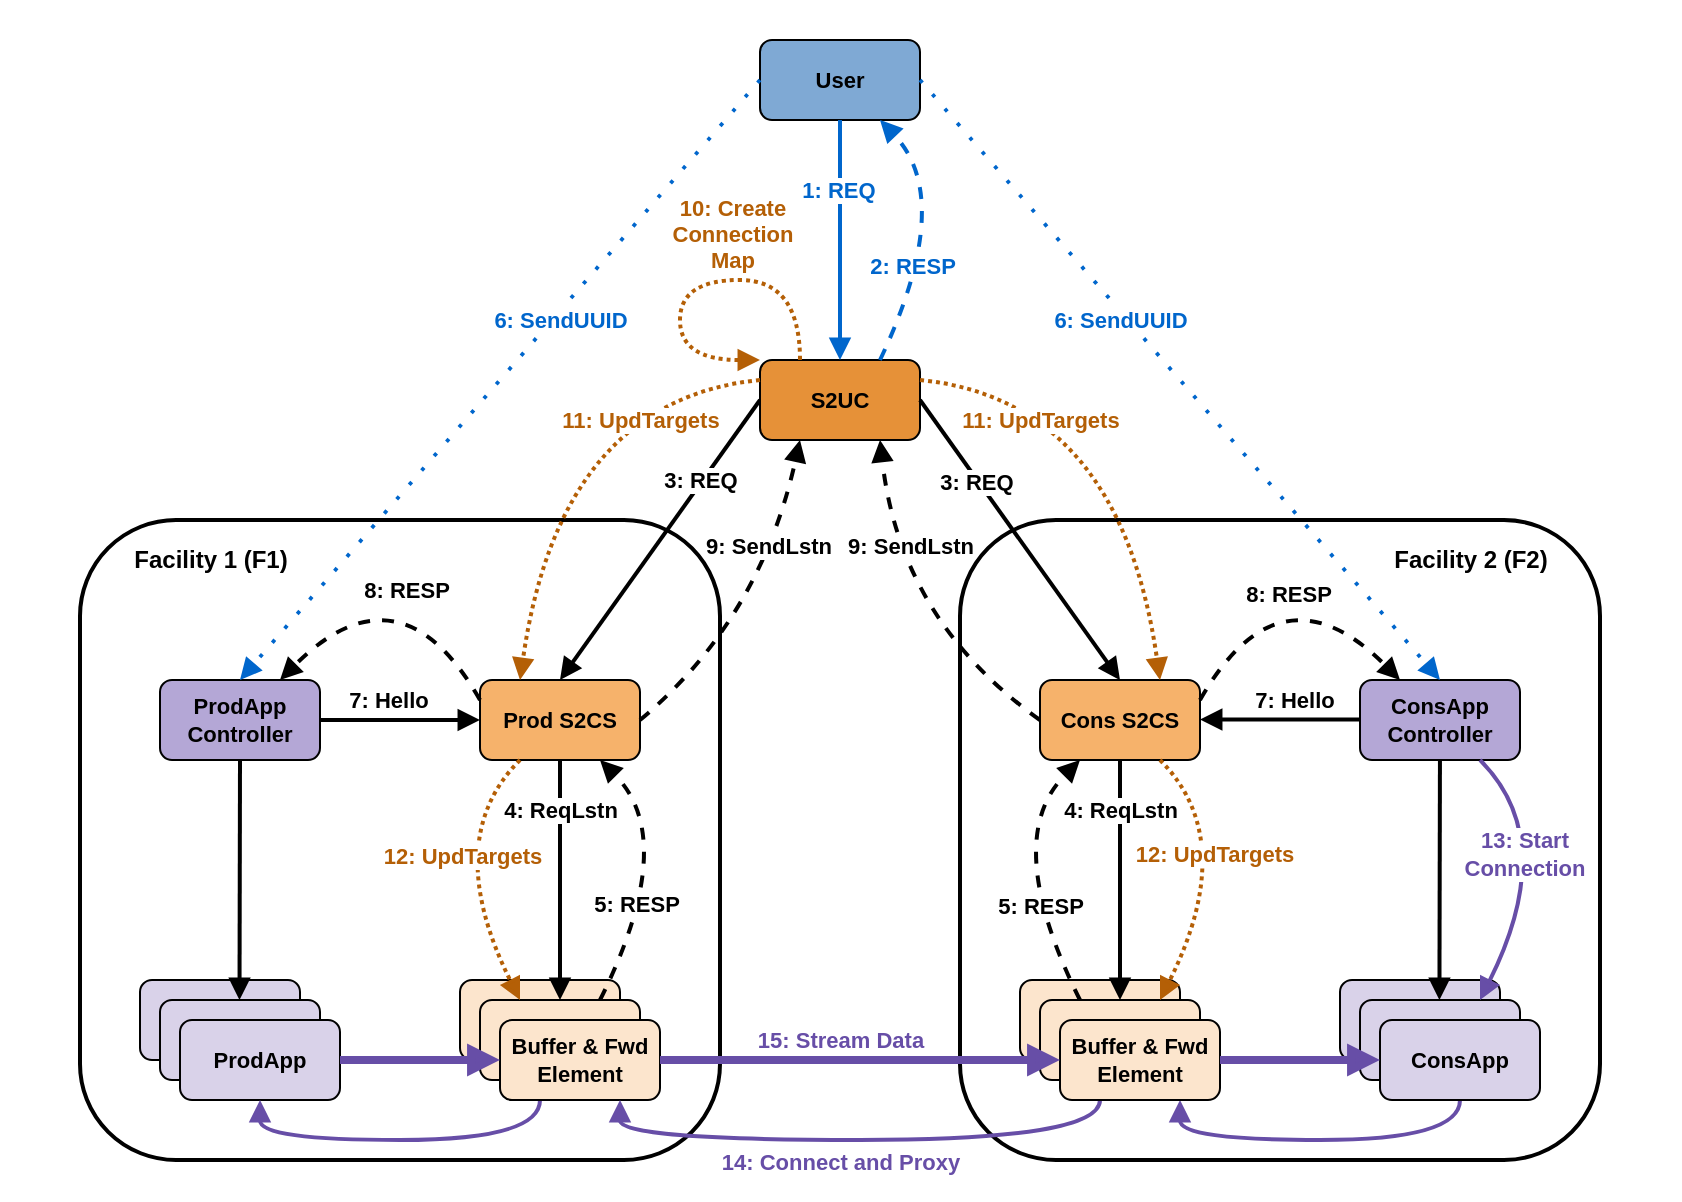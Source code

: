 <mxfile version="14.9.3" type="device"><diagram id="SZLrVrYssG641vImuK1C" name="Page-1"><mxGraphModel dx="1550" dy="917" grid="1" gridSize="10" guides="1" tooltips="1" connect="1" arrows="1" fold="1" page="1" pageScale="1" pageWidth="840" pageHeight="100" math="0" shadow="0"><root><mxCell id="0"/><mxCell id="1" parent="0"/><mxCell id="CcEEF7Ig4hNzmsdr6lzL-4" value="" style="rounded=1;whiteSpace=wrap;html=1;strokeWidth=2;fillColor=none;" parent="1" vertex="1"><mxGeometry x="40" y="160" width="320" height="320" as="geometry"/></mxCell><mxCell id="CcEEF7Ig4hNzmsdr6lzL-6" value="&lt;b style=&quot;font-size: 11px;&quot;&gt;Prod S2CS&lt;/b&gt;" style="rounded=1;whiteSpace=wrap;html=1;fillColor=#f6b26bff;fontSize=11;" parent="1" vertex="1"><mxGeometry x="240" y="240" width="80" height="40" as="geometry"/></mxCell><mxCell id="CcEEF7Ig4hNzmsdr6lzL-7" value="&lt;b style=&quot;font-size: 11px;&quot;&gt;ProdApp Controller&lt;/b&gt;" style="rounded=1;whiteSpace=wrap;html=1;fillColor=#b4a7d6ff;fontSize=11;" parent="1" vertex="1"><mxGeometry x="80" y="240" width="80" height="40" as="geometry"/></mxCell><mxCell id="CcEEF7Ig4hNzmsdr6lzL-8" value="" style="rounded=1;whiteSpace=wrap;html=1;fillColor=#d9d2e9ff;" parent="1" vertex="1"><mxGeometry x="70" y="390" width="80" height="40" as="geometry"/></mxCell><mxCell id="CcEEF7Ig4hNzmsdr6lzL-9" value="" style="rounded=1;whiteSpace=wrap;html=1;fillColor=#d9d2e9ff;" parent="1" vertex="1"><mxGeometry x="80" y="400" width="80" height="40" as="geometry"/></mxCell><mxCell id="CcEEF7Ig4hNzmsdr6lzL-10" value="&lt;b style=&quot;font-size: 11px;&quot;&gt;ProdApp&lt;/b&gt;" style="rounded=1;whiteSpace=wrap;html=1;fillColor=#d9d2e9ff;fontSize=11;" parent="1" vertex="1"><mxGeometry x="90" y="410" width="80" height="40" as="geometry"/></mxCell><mxCell id="CcEEF7Ig4hNzmsdr6lzL-11" value="" style="rounded=1;whiteSpace=wrap;html=1;fillColor=#fce5cdff;" parent="1" vertex="1"><mxGeometry x="230" y="390" width="80" height="40" as="geometry"/></mxCell><mxCell id="CcEEF7Ig4hNzmsdr6lzL-12" value="" style="rounded=1;whiteSpace=wrap;html=1;fillColor=#fce5cdff;" parent="1" vertex="1"><mxGeometry x="240" y="400" width="80" height="40" as="geometry"/></mxCell><mxCell id="Dwi4WkcWEXnGdp3cXi5k-61" style="edgeStyle=orthogonalEdgeStyle;curved=1;orthogonalLoop=1;jettySize=auto;html=1;exitX=0.25;exitY=1;exitDx=0;exitDy=0;entryX=0.5;entryY=1;entryDx=0;entryDy=0;fontColor=#674ea7;endArrow=block;endFill=1;strokeColor=#674ea7;strokeWidth=2;verticalAlign=middle;" parent="1" source="CcEEF7Ig4hNzmsdr6lzL-13" target="CcEEF7Ig4hNzmsdr6lzL-10" edge="1"><mxGeometry relative="1" as="geometry"/></mxCell><mxCell id="CcEEF7Ig4hNzmsdr6lzL-13" value="&lt;b style=&quot;font-size: 11px;&quot;&gt;Buffer &amp;amp; Fwd Element&lt;/b&gt;" style="rounded=1;whiteSpace=wrap;html=1;fillColor=#fce5cdff;fontSize=11;" parent="1" vertex="1"><mxGeometry x="250" y="410" width="80" height="40" as="geometry"/></mxCell><mxCell id="CcEEF7Ig4hNzmsdr6lzL-15" value="&lt;b&gt;3: REQ&lt;/b&gt;" style="rounded=0;orthogonalLoop=1;jettySize=auto;exitX=0;exitY=0.5;exitDx=0;exitDy=0;entryX=0.5;entryY=0;entryDx=0;entryDy=0;endArrow=block;endFill=1;strokeWidth=2;horizontal=1;verticalAlign=middle;labelBorderColor=none;fontFamily=Helvetica;html=1;labelPosition=center;verticalLabelPosition=middle;align=center;" parent="1" source="CcEEF7Ig4hNzmsdr6lzL-14" target="CcEEF7Ig4hNzmsdr6lzL-6" edge="1"><mxGeometry x="-0.419" y="-1" relative="1" as="geometry"><mxPoint as="offset"/></mxGeometry></mxCell><mxCell id="Dwi4WkcWEXnGdp3cXi5k-10" style="edgeStyle=orthogonalEdgeStyle;rounded=0;orthogonalLoop=1;jettySize=auto;html=1;exitX=0.5;exitY=0;exitDx=0;exitDy=0;verticalAlign=middle;entryX=0.5;entryY=0;entryDx=0;entryDy=0;" parent="1" source="CcEEF7Ig4hNzmsdr6lzL-14" target="CcEEF7Ig4hNzmsdr6lzL-14" edge="1"><mxGeometry relative="1" as="geometry"><mxPoint x="400" y="50" as="targetPoint"/></mxGeometry></mxCell><mxCell id="CcEEF7Ig4hNzmsdr6lzL-14" value="&lt;b style=&quot;font-size: 11px;&quot;&gt;S2UC&lt;/b&gt;" style="rounded=1;whiteSpace=wrap;html=1;fontSize=11;fillColor=#e69138ff;" parent="1" vertex="1"><mxGeometry x="380" y="80" width="80" height="40" as="geometry"/></mxCell><mxCell id="CcEEF7Ig4hNzmsdr6lzL-16" style="rounded=0;orthogonalLoop=1;jettySize=auto;html=1;exitX=0.5;exitY=1;exitDx=0;exitDy=0;entryX=0.5;entryY=0;entryDx=0;entryDy=0;endArrow=block;endFill=1;strokeWidth=2;" parent="1" source="CcEEF7Ig4hNzmsdr6lzL-6" target="CcEEF7Ig4hNzmsdr6lzL-12" edge="1"><mxGeometry relative="1" as="geometry"><mxPoint x="320" y="270" as="sourcePoint"/><mxPoint x="220" y="330" as="targetPoint"/></mxGeometry></mxCell><mxCell id="Dwi4WkcWEXnGdp3cXi5k-4" value="&lt;b&gt;4: ReqLstn&lt;/b&gt;" style="edgeLabel;html=1;align=center;verticalAlign=middle;resizable=0;points=[];" parent="CcEEF7Ig4hNzmsdr6lzL-16" vertex="1" connectable="0"><mxGeometry x="-0.251" y="-2" relative="1" as="geometry"><mxPoint x="2" y="-20" as="offset"/></mxGeometry></mxCell><mxCell id="CcEEF7Ig4hNzmsdr6lzL-17" style="orthogonalLoop=1;jettySize=auto;html=1;endArrow=block;endFill=1;strokeWidth=2;dashed=1;curved=1;entryX=0.75;entryY=1;entryDx=0;entryDy=0;" parent="1" target="CcEEF7Ig4hNzmsdr6lzL-6" edge="1"><mxGeometry relative="1" as="geometry"><mxPoint x="300" y="400" as="sourcePoint"/><mxPoint x="300" y="240" as="targetPoint"/><Array as="points"><mxPoint x="340" y="320"/></Array></mxGeometry></mxCell><mxCell id="Dwi4WkcWEXnGdp3cXi5k-5" value="&lt;b&gt;5: RESP&lt;/b&gt;" style="edgeLabel;html=1;align=center;verticalAlign=middle;resizable=0;points=[];" parent="CcEEF7Ig4hNzmsdr6lzL-17" vertex="1" connectable="0"><mxGeometry x="-0.131" y="14" relative="1" as="geometry"><mxPoint x="2" y="15" as="offset"/></mxGeometry></mxCell><mxCell id="CcEEF7Ig4hNzmsdr6lzL-18" style="orthogonalLoop=1;jettySize=auto;html=1;endArrow=block;endFill=1;strokeWidth=2;dashed=1;fillColor=#ffe6cc;strokeColor=#b45f06;curved=1;dashPattern=1 1;exitX=0.25;exitY=1;exitDx=0;exitDy=0;" parent="1" source="CcEEF7Ig4hNzmsdr6lzL-6" edge="1"><mxGeometry relative="1" as="geometry"><mxPoint x="260" y="240" as="sourcePoint"/><mxPoint x="260" y="400" as="targetPoint"/><Array as="points"><mxPoint x="220" y="320"/></Array></mxGeometry></mxCell><mxCell id="Dwi4WkcWEXnGdp3cXi5k-15" value="&lt;b&gt;&lt;font color=&quot;#b45f06&quot;&gt;12: UpdTargets&lt;/font&gt;&lt;/b&gt;" style="edgeLabel;html=1;align=center;verticalAlign=middle;resizable=0;points=[];" parent="CcEEF7Ig4hNzmsdr6lzL-18" vertex="1" connectable="0"><mxGeometry x="-0.204" y="11" relative="1" as="geometry"><mxPoint y="11" as="offset"/></mxGeometry></mxCell><mxCell id="CcEEF7Ig4hNzmsdr6lzL-19" style="rounded=0;orthogonalLoop=1;jettySize=auto;html=1;exitX=1;exitY=0.5;exitDx=0;exitDy=0;entryX=0;entryY=0.5;entryDx=0;entryDy=0;endArrow=block;endFill=1;strokeWidth=2;" parent="1" source="CcEEF7Ig4hNzmsdr6lzL-7" target="CcEEF7Ig4hNzmsdr6lzL-6" edge="1"><mxGeometry relative="1" as="geometry"><mxPoint x="170" y="220" as="sourcePoint"/><mxPoint x="170" y="380" as="targetPoint"/></mxGeometry></mxCell><mxCell id="Dwi4WkcWEXnGdp3cXi5k-7" value="&lt;b&gt;7: Hello&lt;/b&gt;" style="edgeLabel;html=1;align=center;verticalAlign=middle;resizable=0;points=[];" parent="CcEEF7Ig4hNzmsdr6lzL-19" vertex="1" connectable="0"><mxGeometry x="-0.16" relative="1" as="geometry"><mxPoint y="-10" as="offset"/></mxGeometry></mxCell><mxCell id="CcEEF7Ig4hNzmsdr6lzL-20" style="orthogonalLoop=1;jettySize=auto;html=1;endArrow=block;endFill=1;strokeWidth=2;dashed=1;entryX=0.75;entryY=0;entryDx=0;entryDy=0;exitX=0;exitY=0.25;exitDx=0;exitDy=0;curved=1;" parent="1" source="CcEEF7Ig4hNzmsdr6lzL-6" target="CcEEF7Ig4hNzmsdr6lzL-7" edge="1"><mxGeometry relative="1" as="geometry"><mxPoint x="310" y="410" as="sourcePoint"/><mxPoint x="310" y="250" as="targetPoint"/><Array as="points"><mxPoint x="200" y="180"/></Array></mxGeometry></mxCell><mxCell id="Dwi4WkcWEXnGdp3cXi5k-8" value="&lt;b&gt;8: RESP&lt;/b&gt;" style="edgeLabel;html=1;align=center;verticalAlign=middle;resizable=0;points=[];" parent="CcEEF7Ig4hNzmsdr6lzL-20" vertex="1" connectable="0"><mxGeometry x="0.018" y="12" relative="1" as="geometry"><mxPoint x="-3" y="4" as="offset"/></mxGeometry></mxCell><mxCell id="CcEEF7Ig4hNzmsdr6lzL-21" style="rounded=0;orthogonalLoop=1;jettySize=auto;html=1;entryX=0.5;entryY=0;entryDx=0;entryDy=0;endArrow=block;endFill=1;strokeWidth=2;" parent="1" edge="1"><mxGeometry relative="1" as="geometry"><mxPoint x="120" y="280" as="sourcePoint"/><mxPoint x="119.75" y="400" as="targetPoint"/></mxGeometry></mxCell><mxCell id="CcEEF7Ig4hNzmsdr6lzL-22" style="orthogonalLoop=1;jettySize=auto;html=1;endArrow=block;endFill=1;strokeWidth=2;dashed=1;entryX=0.25;entryY=0;entryDx=0;entryDy=0;exitX=0;exitY=0.25;exitDx=0;exitDy=0;strokeColor=#B45F06;curved=1;dashPattern=1 1;" parent="1" source="CcEEF7Ig4hNzmsdr6lzL-14" target="CcEEF7Ig4hNzmsdr6lzL-6" edge="1"><mxGeometry relative="1" as="geometry"><mxPoint x="130" y="210" as="sourcePoint"/><mxPoint x="250" y="230" as="targetPoint"/><Array as="points"><mxPoint x="280" y="100"/></Array></mxGeometry></mxCell><mxCell id="Dwi4WkcWEXnGdp3cXi5k-13" value="&lt;b&gt;&lt;font color=&quot;#b45f06&quot;&gt;11: UpdTargets&lt;/font&gt;&lt;/b&gt;" style="edgeLabel;html=1;align=center;verticalAlign=middle;resizable=0;points=[];labelBorderColor=none;" parent="CcEEF7Ig4hNzmsdr6lzL-22" vertex="1" connectable="0"><mxGeometry x="-0.269" y="19" relative="1" as="geometry"><mxPoint x="26" y="-8" as="offset"/></mxGeometry></mxCell><mxCell id="CcEEF7Ig4hNzmsdr6lzL-24" style="orthogonalLoop=1;jettySize=auto;html=1;endArrow=block;endFill=1;strokeWidth=2;dashed=1;curved=1;" parent="1" edge="1"><mxGeometry relative="1" as="geometry"><mxPoint x="320" y="260" as="sourcePoint"/><mxPoint x="400" y="120" as="targetPoint"/><Array as="points"><mxPoint x="380" y="210"/></Array></mxGeometry></mxCell><mxCell id="Dwi4WkcWEXnGdp3cXi5k-16" value="&lt;b&gt;Facility 1 (F1)&lt;/b&gt;" style="text;html=1;align=center;verticalAlign=middle;resizable=0;points=[];autosize=1;strokeColor=none;" parent="1" vertex="1"><mxGeometry x="60" y="170" width="90" height="20" as="geometry"/></mxCell><mxCell id="Dwi4WkcWEXnGdp3cXi5k-17" value="" style="rounded=1;whiteSpace=wrap;html=1;strokeWidth=2;fillColor=none;" parent="1" vertex="1"><mxGeometry x="480" y="160" width="320" height="320" as="geometry"/></mxCell><mxCell id="Dwi4WkcWEXnGdp3cXi5k-18" value="&lt;b style=&quot;font-size: 11px;&quot;&gt;Cons S2CS&lt;/b&gt;" style="rounded=1;whiteSpace=wrap;html=1;fillColor=#f6b26bff;fontSize=11;" parent="1" vertex="1"><mxGeometry x="520" y="240" width="80" height="40" as="geometry"/></mxCell><mxCell id="Dwi4WkcWEXnGdp3cXi5k-19" value="&lt;b style=&quot;font-size: 11px;&quot;&gt;ConsApp Controller&lt;/b&gt;" style="rounded=1;whiteSpace=wrap;html=1;fillColor=#b4a7d6ff;fontSize=11;" parent="1" vertex="1"><mxGeometry x="680" y="240" width="80" height="40" as="geometry"/></mxCell><mxCell id="Dwi4WkcWEXnGdp3cXi5k-20" value="" style="rounded=1;whiteSpace=wrap;html=1;fillColor=#d9d2e9ff;" parent="1" vertex="1"><mxGeometry x="670" y="390" width="80" height="40" as="geometry"/></mxCell><mxCell id="Dwi4WkcWEXnGdp3cXi5k-21" value="" style="rounded=1;whiteSpace=wrap;html=1;fillColor=#d9d2e9ff;" parent="1" vertex="1"><mxGeometry x="680" y="400" width="80" height="40" as="geometry"/></mxCell><mxCell id="Dwi4WkcWEXnGdp3cXi5k-58" style="edgeStyle=orthogonalEdgeStyle;curved=1;orthogonalLoop=1;jettySize=auto;html=1;exitX=0.5;exitY=1;exitDx=0;exitDy=0;entryX=0.75;entryY=1;entryDx=0;entryDy=0;fontColor=#674ea7;endArrow=block;endFill=1;strokeColor=#674ea7;strokeWidth=2;verticalAlign=middle;" parent="1" source="Dwi4WkcWEXnGdp3cXi5k-22" target="Dwi4WkcWEXnGdp3cXi5k-25" edge="1"><mxGeometry relative="1" as="geometry"/></mxCell><mxCell id="Dwi4WkcWEXnGdp3cXi5k-22" value="&lt;b style=&quot;font-size: 11px;&quot;&gt;ConsApp&lt;/b&gt;" style="rounded=1;whiteSpace=wrap;html=1;fillColor=#d9d2e9ff;fontSize=11;" parent="1" vertex="1"><mxGeometry x="690" y="410" width="80" height="40" as="geometry"/></mxCell><mxCell id="Dwi4WkcWEXnGdp3cXi5k-23" value="" style="rounded=1;whiteSpace=wrap;html=1;fillColor=#fce5cdff;" parent="1" vertex="1"><mxGeometry x="510" y="390" width="80" height="40" as="geometry"/></mxCell><mxCell id="Dwi4WkcWEXnGdp3cXi5k-24" value="" style="rounded=1;whiteSpace=wrap;html=1;fillColor=#fce5cdff;" parent="1" vertex="1"><mxGeometry x="520" y="400" width="80" height="40" as="geometry"/></mxCell><mxCell id="Dwi4WkcWEXnGdp3cXi5k-60" style="edgeStyle=orthogonalEdgeStyle;curved=1;orthogonalLoop=1;jettySize=auto;html=1;exitX=0.25;exitY=1;exitDx=0;exitDy=0;entryX=0.75;entryY=1;entryDx=0;entryDy=0;fontColor=#674ea7;endArrow=block;endFill=1;strokeColor=#674ea7;strokeWidth=2;verticalAlign=middle;" parent="1" source="Dwi4WkcWEXnGdp3cXi5k-25" target="CcEEF7Ig4hNzmsdr6lzL-13" edge="1"><mxGeometry relative="1" as="geometry"><Array as="points"><mxPoint x="550" y="470"/><mxPoint x="310" y="470"/></Array></mxGeometry></mxCell><mxCell id="Dwi4WkcWEXnGdp3cXi5k-62" value="&lt;b&gt;14: Connect and Proxy&lt;/b&gt;" style="edgeLabel;html=1;align=center;verticalAlign=middle;resizable=0;points=[];fontColor=#674ea7;" parent="Dwi4WkcWEXnGdp3cXi5k-60" vertex="1" connectable="0"><mxGeometry x="0.056" relative="1" as="geometry"><mxPoint x="-2" y="11" as="offset"/></mxGeometry></mxCell><mxCell id="Dwi4WkcWEXnGdp3cXi5k-25" value="&lt;b style=&quot;font-size: 11px;&quot;&gt;Buffer &amp;amp; Fwd Element&lt;/b&gt;" style="rounded=1;whiteSpace=wrap;html=1;fillColor=#fce5cdff;fontSize=11;" parent="1" vertex="1"><mxGeometry x="530" y="410" width="80" height="40" as="geometry"/></mxCell><mxCell id="Dwi4WkcWEXnGdp3cXi5k-26" style="rounded=0;orthogonalLoop=1;jettySize=auto;html=1;exitX=0.5;exitY=1;exitDx=0;exitDy=0;entryX=0.5;entryY=0;entryDx=0;entryDy=0;endArrow=block;endFill=1;strokeWidth=2;" parent="1" source="Dwi4WkcWEXnGdp3cXi5k-18" target="Dwi4WkcWEXnGdp3cXi5k-24" edge="1"><mxGeometry relative="1" as="geometry"><mxPoint x="760" y="270" as="sourcePoint"/><mxPoint x="660" y="330" as="targetPoint"/></mxGeometry></mxCell><mxCell id="Dwi4WkcWEXnGdp3cXi5k-27" value="&lt;b&gt;4: ReqLstn&lt;/b&gt;" style="edgeLabel;html=1;align=center;verticalAlign=middle;resizable=0;points=[];" parent="Dwi4WkcWEXnGdp3cXi5k-26" vertex="1" connectable="0"><mxGeometry x="-0.251" y="-2" relative="1" as="geometry"><mxPoint x="2" y="-20" as="offset"/></mxGeometry></mxCell><mxCell id="Dwi4WkcWEXnGdp3cXi5k-37" value="&lt;b&gt;Facility 2 (F2)&lt;/b&gt;" style="text;html=1;align=center;verticalAlign=middle;resizable=0;points=[];autosize=1;strokeColor=none;" parent="1" vertex="1"><mxGeometry x="690" y="170" width="90" height="20" as="geometry"/></mxCell><mxCell id="Dwi4WkcWEXnGdp3cXi5k-38" style="orthogonalLoop=1;jettySize=auto;html=1;endArrow=block;endFill=1;strokeWidth=2;dashed=1;curved=1;entryX=0.75;entryY=1;entryDx=0;entryDy=0;" parent="1" edge="1"><mxGeometry relative="1" as="geometry"><mxPoint x="540" y="400" as="sourcePoint"/><mxPoint x="540" y="280" as="targetPoint"/><Array as="points"><mxPoint x="500" y="320"/></Array></mxGeometry></mxCell><mxCell id="Dwi4WkcWEXnGdp3cXi5k-39" value="&lt;b&gt;5: RESP&lt;/b&gt;" style="edgeLabel;html=1;align=center;verticalAlign=middle;resizable=0;points=[];" parent="Dwi4WkcWEXnGdp3cXi5k-38" vertex="1" connectable="0"><mxGeometry x="-0.131" y="14" relative="1" as="geometry"><mxPoint x="21" y="3" as="offset"/></mxGeometry></mxCell><mxCell id="Dwi4WkcWEXnGdp3cXi5k-40" style="orthogonalLoop=1;jettySize=auto;html=1;endArrow=block;endFill=1;strokeWidth=2;dashed=1;fillColor=#ffe6cc;strokeColor=#b45f06;curved=1;dashPattern=1 1;exitX=0.25;exitY=1;exitDx=0;exitDy=0;" parent="1" edge="1"><mxGeometry relative="1" as="geometry"><mxPoint x="580" y="280" as="sourcePoint"/><mxPoint x="580" y="400" as="targetPoint"/><Array as="points"><mxPoint x="620" y="320"/></Array></mxGeometry></mxCell><mxCell id="Dwi4WkcWEXnGdp3cXi5k-41" value="&lt;b&gt;&lt;font color=&quot;#b45f06&quot;&gt;12: UpdTargets&lt;/font&gt;&lt;/b&gt;" style="edgeLabel;html=1;align=center;verticalAlign=middle;resizable=0;points=[];" parent="Dwi4WkcWEXnGdp3cXi5k-40" vertex="1" connectable="0"><mxGeometry x="-0.204" y="11" relative="1" as="geometry"><mxPoint x="-22" y="1" as="offset"/></mxGeometry></mxCell><mxCell id="Dwi4WkcWEXnGdp3cXi5k-42" value="&lt;b&gt;3: REQ&lt;/b&gt;" style="rounded=0;orthogonalLoop=1;jettySize=auto;exitX=1;exitY=0.5;exitDx=0;exitDy=0;entryX=0.5;entryY=0;entryDx=0;entryDy=0;endArrow=block;endFill=1;strokeWidth=2;horizontal=1;verticalAlign=middle;labelBorderColor=none;fontFamily=Helvetica;html=1;labelPosition=center;verticalLabelPosition=middle;align=center;" parent="1" source="CcEEF7Ig4hNzmsdr6lzL-14" target="Dwi4WkcWEXnGdp3cXi5k-18" edge="1"><mxGeometry x="-0.419" y="-1" relative="1" as="geometry"><mxPoint as="offset"/><mxPoint x="490" y="110" as="sourcePoint"/><mxPoint x="390" y="250" as="targetPoint"/></mxGeometry></mxCell><mxCell id="Dwi4WkcWEXnGdp3cXi5k-43" style="orthogonalLoop=1;jettySize=auto;html=1;endArrow=block;endFill=1;strokeWidth=2;dashed=1;entryX=0.75;entryY=0;entryDx=0;entryDy=0;exitX=1;exitY=0.25;exitDx=0;exitDy=0;strokeColor=#B45F06;curved=1;dashPattern=1 1;" parent="1" source="CcEEF7Ig4hNzmsdr6lzL-14" target="Dwi4WkcWEXnGdp3cXi5k-18" edge="1"><mxGeometry relative="1" as="geometry"><mxPoint x="545" y="120" as="sourcePoint"/><mxPoint x="425" y="260" as="targetPoint"/><Array as="points"><mxPoint x="560" y="100"/></Array></mxGeometry></mxCell><mxCell id="Dwi4WkcWEXnGdp3cXi5k-44" value="&lt;b&gt;&lt;font color=&quot;#b45f06&quot;&gt;11: UpdTargets&lt;/font&gt;&lt;/b&gt;" style="edgeLabel;html=1;align=center;verticalAlign=middle;resizable=0;points=[];labelBorderColor=none;" parent="Dwi4WkcWEXnGdp3cXi5k-43" vertex="1" connectable="0"><mxGeometry x="-0.269" y="19" relative="1" as="geometry"><mxPoint x="-30" y="30" as="offset"/></mxGeometry></mxCell><mxCell id="Dwi4WkcWEXnGdp3cXi5k-47" style="rounded=0;orthogonalLoop=1;jettySize=auto;html=1;exitX=1;exitY=0.5;exitDx=0;exitDy=0;entryX=0;entryY=0.5;entryDx=0;entryDy=0;endArrow=block;endFill=1;strokeWidth=2;" parent="1" edge="1"><mxGeometry relative="1" as="geometry"><mxPoint x="680" y="259.72" as="sourcePoint"/><mxPoint x="600" y="259.72" as="targetPoint"/></mxGeometry></mxCell><mxCell id="Dwi4WkcWEXnGdp3cXi5k-48" value="&lt;b&gt;7: Hello&lt;/b&gt;" style="edgeLabel;html=1;align=center;verticalAlign=middle;resizable=0;points=[];" parent="Dwi4WkcWEXnGdp3cXi5k-47" vertex="1" connectable="0"><mxGeometry x="-0.16" relative="1" as="geometry"><mxPoint y="-10" as="offset"/></mxGeometry></mxCell><mxCell id="Dwi4WkcWEXnGdp3cXi5k-49" style="orthogonalLoop=1;jettySize=auto;html=1;endArrow=block;endFill=1;strokeWidth=2;dashed=1;entryX=0.25;entryY=0;entryDx=0;entryDy=0;exitX=1;exitY=0.25;exitDx=0;exitDy=0;curved=1;" parent="1" source="Dwi4WkcWEXnGdp3cXi5k-18" target="Dwi4WkcWEXnGdp3cXi5k-19" edge="1"><mxGeometry relative="1" as="geometry"><mxPoint x="600" y="230" as="sourcePoint"/><mxPoint x="720" y="240" as="targetPoint"/><Array as="points"><mxPoint x="640" y="180"/></Array></mxGeometry></mxCell><mxCell id="Dwi4WkcWEXnGdp3cXi5k-50" value="&lt;b&gt;8: RESP&lt;/b&gt;" style="edgeLabel;html=1;align=center;verticalAlign=middle;resizable=0;points=[];" parent="Dwi4WkcWEXnGdp3cXi5k-49" vertex="1" connectable="0"><mxGeometry x="0.018" y="12" relative="1" as="geometry"><mxPoint x="-7" y="23" as="offset"/></mxGeometry></mxCell><mxCell id="Dwi4WkcWEXnGdp3cXi5k-52" style="orthogonalLoop=1;jettySize=auto;html=1;endArrow=block;endFill=1;strokeWidth=2;dashed=1;entryX=0.75;entryY=1;entryDx=0;entryDy=0;curved=1;exitX=0;exitY=0.5;exitDx=0;exitDy=0;" parent="1" source="Dwi4WkcWEXnGdp3cXi5k-18" target="CcEEF7Ig4hNzmsdr6lzL-14" edge="1"><mxGeometry relative="1" as="geometry"><mxPoint x="380" y="300" as="sourcePoint"/><mxPoint x="480" y="160" as="targetPoint"/><Array as="points"><mxPoint x="450" y="210"/></Array></mxGeometry></mxCell><mxCell id="Dwi4WkcWEXnGdp3cXi5k-53" value="&lt;b&gt;9: SendLstn&lt;/b&gt;" style="edgeLabel;html=1;align=center;verticalAlign=middle;resizable=0;points=[];" parent="Dwi4WkcWEXnGdp3cXi5k-52" vertex="1" connectable="0"><mxGeometry x="0.048" y="9" relative="1" as="geometry"><mxPoint x="-57" y="-32" as="offset"/></mxGeometry></mxCell><mxCell id="Dwi4WkcWEXnGdp3cXi5k-54" style="rounded=0;orthogonalLoop=1;jettySize=auto;html=1;entryX=0.5;entryY=0;entryDx=0;entryDy=0;endArrow=block;endFill=1;strokeWidth=2;" parent="1" edge="1"><mxGeometry relative="1" as="geometry"><mxPoint x="719.97" y="280" as="sourcePoint"/><mxPoint x="719.72" y="400" as="targetPoint"/></mxGeometry></mxCell><mxCell id="Dwi4WkcWEXnGdp3cXi5k-55" value="&lt;b&gt;9: SendLstn&lt;/b&gt;" style="edgeLabel;html=1;align=center;verticalAlign=middle;resizable=0;points=[];" parent="1" vertex="1" connectable="0"><mxGeometry x="455.0" y="173.003" as="geometry"/></mxCell><mxCell id="Dwi4WkcWEXnGdp3cXi5k-56" style="orthogonalLoop=1;jettySize=auto;html=1;endArrow=block;endFill=1;strokeWidth=2;fillColor=#ffe6cc;curved=1;exitX=0.75;exitY=1;exitDx=0;exitDy=0;strokeColor=#674ea7;" parent="1" source="Dwi4WkcWEXnGdp3cXi5k-19" edge="1"><mxGeometry relative="1" as="geometry"><mxPoint x="740" y="280" as="sourcePoint"/><mxPoint x="740" y="400" as="targetPoint"/><Array as="points"><mxPoint x="780" y="320"/></Array></mxGeometry></mxCell><mxCell id="Dwi4WkcWEXnGdp3cXi5k-57" value="&lt;b&gt;&lt;font&gt;13: Start&lt;br&gt;Connection&lt;br&gt;&lt;/font&gt;&lt;/b&gt;" style="edgeLabel;html=1;align=center;verticalAlign=middle;resizable=0;points=[];fontColor=#674ea7;" parent="Dwi4WkcWEXnGdp3cXi5k-56" vertex="1" connectable="0"><mxGeometry x="-0.204" y="11" relative="1" as="geometry"><mxPoint x="-27" y="1" as="offset"/></mxGeometry></mxCell><mxCell id="Dwi4WkcWEXnGdp3cXi5k-64" value="&lt;b&gt;15: Stream Data&lt;/b&gt;" style="edgeStyle=orthogonalEdgeStyle;curved=1;orthogonalLoop=1;jettySize=auto;html=1;exitX=1;exitY=0.5;exitDx=0;exitDy=0;entryX=0;entryY=0.5;entryDx=0;entryDy=0;fontColor=#674ea7;endArrow=block;endFill=1;strokeColor=#674ea7;strokeWidth=4;verticalAlign=middle;" parent="1" source="CcEEF7Ig4hNzmsdr6lzL-13" target="Dwi4WkcWEXnGdp3cXi5k-25" edge="1"><mxGeometry x="-0.1" y="10" relative="1" as="geometry"><mxPoint as="offset"/></mxGeometry></mxCell><mxCell id="Dwi4WkcWEXnGdp3cXi5k-63" style="edgeStyle=orthogonalEdgeStyle;curved=1;orthogonalLoop=1;jettySize=auto;html=1;exitX=1;exitY=0.5;exitDx=0;exitDy=0;entryX=0;entryY=0.5;entryDx=0;entryDy=0;fontColor=#674ea7;endArrow=block;endFill=1;strokeColor=#674ea7;strokeWidth=4;verticalAlign=middle;" parent="1" source="CcEEF7Ig4hNzmsdr6lzL-10" target="CcEEF7Ig4hNzmsdr6lzL-13" edge="1"><mxGeometry relative="1" as="geometry"/></mxCell><mxCell id="Dwi4WkcWEXnGdp3cXi5k-65" style="edgeStyle=orthogonalEdgeStyle;curved=1;orthogonalLoop=1;jettySize=auto;html=1;exitX=1;exitY=0.5;exitDx=0;exitDy=0;fontColor=#674ea7;endArrow=block;endFill=1;strokeColor=#674ea7;strokeWidth=4;verticalAlign=middle;" parent="1" source="Dwi4WkcWEXnGdp3cXi5k-25" target="Dwi4WkcWEXnGdp3cXi5k-22" edge="1"><mxGeometry relative="1" as="geometry"/></mxCell><mxCell id="Dwi4WkcWEXnGdp3cXi5k-1" value="&lt;b style=&quot;font-size: 11px&quot;&gt;User&lt;/b&gt;" style="rounded=1;whiteSpace=wrap;html=1;fontSize=11;fillColor=#7FA9D4;align=center;" parent="1" vertex="1"><mxGeometry x="380" y="-80" width="80" height="40" as="geometry"/></mxCell><mxCell id="Dwi4WkcWEXnGdp3cXi5k-9" value="&lt;b&gt;1: REQ&lt;/b&gt;" style="rounded=0;orthogonalLoop=1;jettySize=auto;exitX=0.5;exitY=1;exitDx=0;exitDy=0;entryX=0.5;entryY=0;entryDx=0;entryDy=0;endArrow=block;endFill=1;strokeWidth=2;horizontal=1;verticalAlign=middle;labelBorderColor=none;fontFamily=Helvetica;html=1;labelPosition=center;verticalLabelPosition=middle;align=center;strokeColor=#0066CC;fontColor=#0066CC;" parent="1" source="Dwi4WkcWEXnGdp3cXi5k-1" target="CcEEF7Ig4hNzmsdr6lzL-14" edge="1"><mxGeometry x="-0.419" y="-1" relative="1" as="geometry"><mxPoint as="offset"/><mxPoint x="390" y="110" as="sourcePoint"/><mxPoint x="290" y="250" as="targetPoint"/></mxGeometry></mxCell><mxCell id="Dwi4WkcWEXnGdp3cXi5k-11" style="orthogonalLoop=1;jettySize=auto;html=1;endArrow=block;endFill=1;strokeWidth=2;dashed=1;curved=1;entryX=0.75;entryY=1;entryDx=0;entryDy=0;exitX=0.75;exitY=0;exitDx=0;exitDy=0;fontColor=#0066CC;strokeColor=#0066CC;" parent="1" source="CcEEF7Ig4hNzmsdr6lzL-14" target="Dwi4WkcWEXnGdp3cXi5k-1" edge="1"><mxGeometry relative="1" as="geometry"><mxPoint x="438" y="80" as="sourcePoint"/><mxPoint x="438" y="-40" as="targetPoint"/><Array as="points"><mxPoint x="478"/></Array></mxGeometry></mxCell><mxCell id="Dwi4WkcWEXnGdp3cXi5k-12" value="&lt;b&gt;2: RESP&lt;/b&gt;" style="edgeLabel;html=1;align=center;verticalAlign=middle;resizable=0;points=[];fontColor=#0066CC;" parent="Dwi4WkcWEXnGdp3cXi5k-11" vertex="1" connectable="0"><mxGeometry x="-0.131" y="14" relative="1" as="geometry"><mxPoint x="2" y="15" as="offset"/></mxGeometry></mxCell><mxCell id="Dwi4WkcWEXnGdp3cXi5k-28" style="orthogonalLoop=1;jettySize=auto;html=1;endArrow=block;endFill=1;strokeWidth=2;dashed=1;entryX=0;entryY=0;entryDx=0;entryDy=0;exitX=0.25;exitY=0;exitDx=0;exitDy=0;strokeColor=#B45F06;curved=1;dashPattern=1 1;" parent="1" source="CcEEF7Ig4hNzmsdr6lzL-14" target="CcEEF7Ig4hNzmsdr6lzL-14" edge="1"><mxGeometry relative="1" as="geometry"><mxPoint x="340" y="-30" as="sourcePoint"/><mxPoint x="220" y="120" as="targetPoint"/><Array as="points"><mxPoint x="400" y="40"/><mxPoint x="340" y="40"/><mxPoint x="340" y="80"/></Array></mxGeometry></mxCell><mxCell id="Dwi4WkcWEXnGdp3cXi5k-29" value="&lt;b&gt;&lt;font color=&quot;#b45f06&quot;&gt;10: Create&lt;br&gt;Connection &lt;br&gt;Map&lt;/font&gt;&lt;/b&gt;" style="edgeLabel;html=1;align=center;verticalAlign=middle;resizable=0;points=[];labelBorderColor=none;" parent="Dwi4WkcWEXnGdp3cXi5k-28" vertex="1" connectable="0"><mxGeometry x="-0.269" y="19" relative="1" as="geometry"><mxPoint x="-8" y="-42" as="offset"/></mxGeometry></mxCell><mxCell id="Dwi4WkcWEXnGdp3cXi5k-32" value="" style="shape=image;html=1;verticalAlign=top;verticalLabelPosition=bottom;labelBackgroundColor=#ffffff;imageAspect=0;aspect=fixed;image=https://cdn2.iconfinder.com/data/icons/people-80/96/Picture1-128.png;shadow=0;sketch=0;fontSize=16;fontColor=#674ea7;strokeColor=#000000;strokeWidth=10;fillColor=#7FA9D4;" parent="1" vertex="1"><mxGeometry x="446" y="-78" width="12" height="12" as="geometry"/></mxCell><mxCell id="Dwi4WkcWEXnGdp3cXi5k-34" value="&lt;b&gt;6: SendUUID&lt;/b&gt;" style="orthogonalLoop=1;jettySize=auto;endArrow=block;endFill=1;strokeWidth=1.9;horizontal=1;verticalAlign=middle;labelBorderColor=none;fontFamily=Helvetica;html=1;labelPosition=center;verticalLabelPosition=middle;align=center;exitX=0;exitY=0.5;exitDx=0;exitDy=0;entryX=0.5;entryY=0;entryDx=0;entryDy=0;dashed=1;dashPattern=1 4;curved=1;strokeColor=#0066CC;fontColor=#0066CC;" parent="1" source="Dwi4WkcWEXnGdp3cXi5k-1" target="CcEEF7Ig4hNzmsdr6lzL-7" edge="1"><mxGeometry x="-0.213" y="3" relative="1" as="geometry"><mxPoint as="offset"/><mxPoint x="290" y="10" as="sourcePoint"/><mxPoint x="170" y="70" as="targetPoint"/><Array as="points"/></mxGeometry></mxCell><mxCell id="Dwi4WkcWEXnGdp3cXi5k-35" value="&lt;b&gt;6: SendUUID&lt;/b&gt;" style="orthogonalLoop=1;jettySize=auto;endArrow=block;endFill=1;strokeWidth=1.9;horizontal=1;verticalAlign=middle;labelBorderColor=none;fontFamily=Helvetica;html=1;labelPosition=center;verticalLabelPosition=middle;align=center;exitX=1;exitY=0.5;exitDx=0;exitDy=0;entryX=0.5;entryY=0;entryDx=0;entryDy=0;dashed=1;dashPattern=1 4;curved=1;strokeColor=#0066CC;fontColor=#0066CC;" parent="1" source="Dwi4WkcWEXnGdp3cXi5k-1" target="Dwi4WkcWEXnGdp3cXi5k-19" edge="1"><mxGeometry x="-0.213" y="-3" relative="1" as="geometry"><mxPoint as="offset"/><mxPoint x="650" y="-30" as="sourcePoint"/><mxPoint x="390" y="270" as="targetPoint"/><Array as="points"/></mxGeometry></mxCell><mxCell id="SAxluDQnfQ2hZYHsXZwe-1" value="" style="shape=waypoint;sketch=0;size=6;pointerEvents=1;points=[];fillColor=none;resizable=0;rotatable=0;perimeter=centerPerimeter;snapToPoint=1;noLabel=1;fontColor=none;strokeColor=none;" parent="1" vertex="1"><mxGeometry y="-100" width="40" height="40" as="geometry"/></mxCell><mxCell id="SAxluDQnfQ2hZYHsXZwe-2" value="" style="shape=waypoint;sketch=0;size=6;pointerEvents=1;points=[];fillColor=none;resizable=0;rotatable=0;perimeter=centerPerimeter;snapToPoint=1;noLabel=1;fontColor=none;strokeColor=none;" parent="1" vertex="1"><mxGeometry x="800" y="-100" width="40" height="40" as="geometry"/></mxCell><mxCell id="SAxluDQnfQ2hZYHsXZwe-3" value="" style="shape=waypoint;sketch=0;size=6;pointerEvents=1;points=[];fillColor=none;resizable=0;rotatable=0;perimeter=centerPerimeter;snapToPoint=1;noLabel=1;fontColor=none;strokeColor=none;" parent="1" vertex="1"><mxGeometry y="460" width="40" height="40" as="geometry"/></mxCell><mxCell id="SAxluDQnfQ2hZYHsXZwe-4" value="" style="shape=waypoint;sketch=0;size=6;pointerEvents=1;points=[];fillColor=none;resizable=0;rotatable=0;perimeter=centerPerimeter;snapToPoint=1;noLabel=1;fontColor=none;strokeColor=none;" parent="1" vertex="1"><mxGeometry x="800" y="460" width="40" height="40" as="geometry"/></mxCell></root></mxGraphModel></diagram></mxfile>